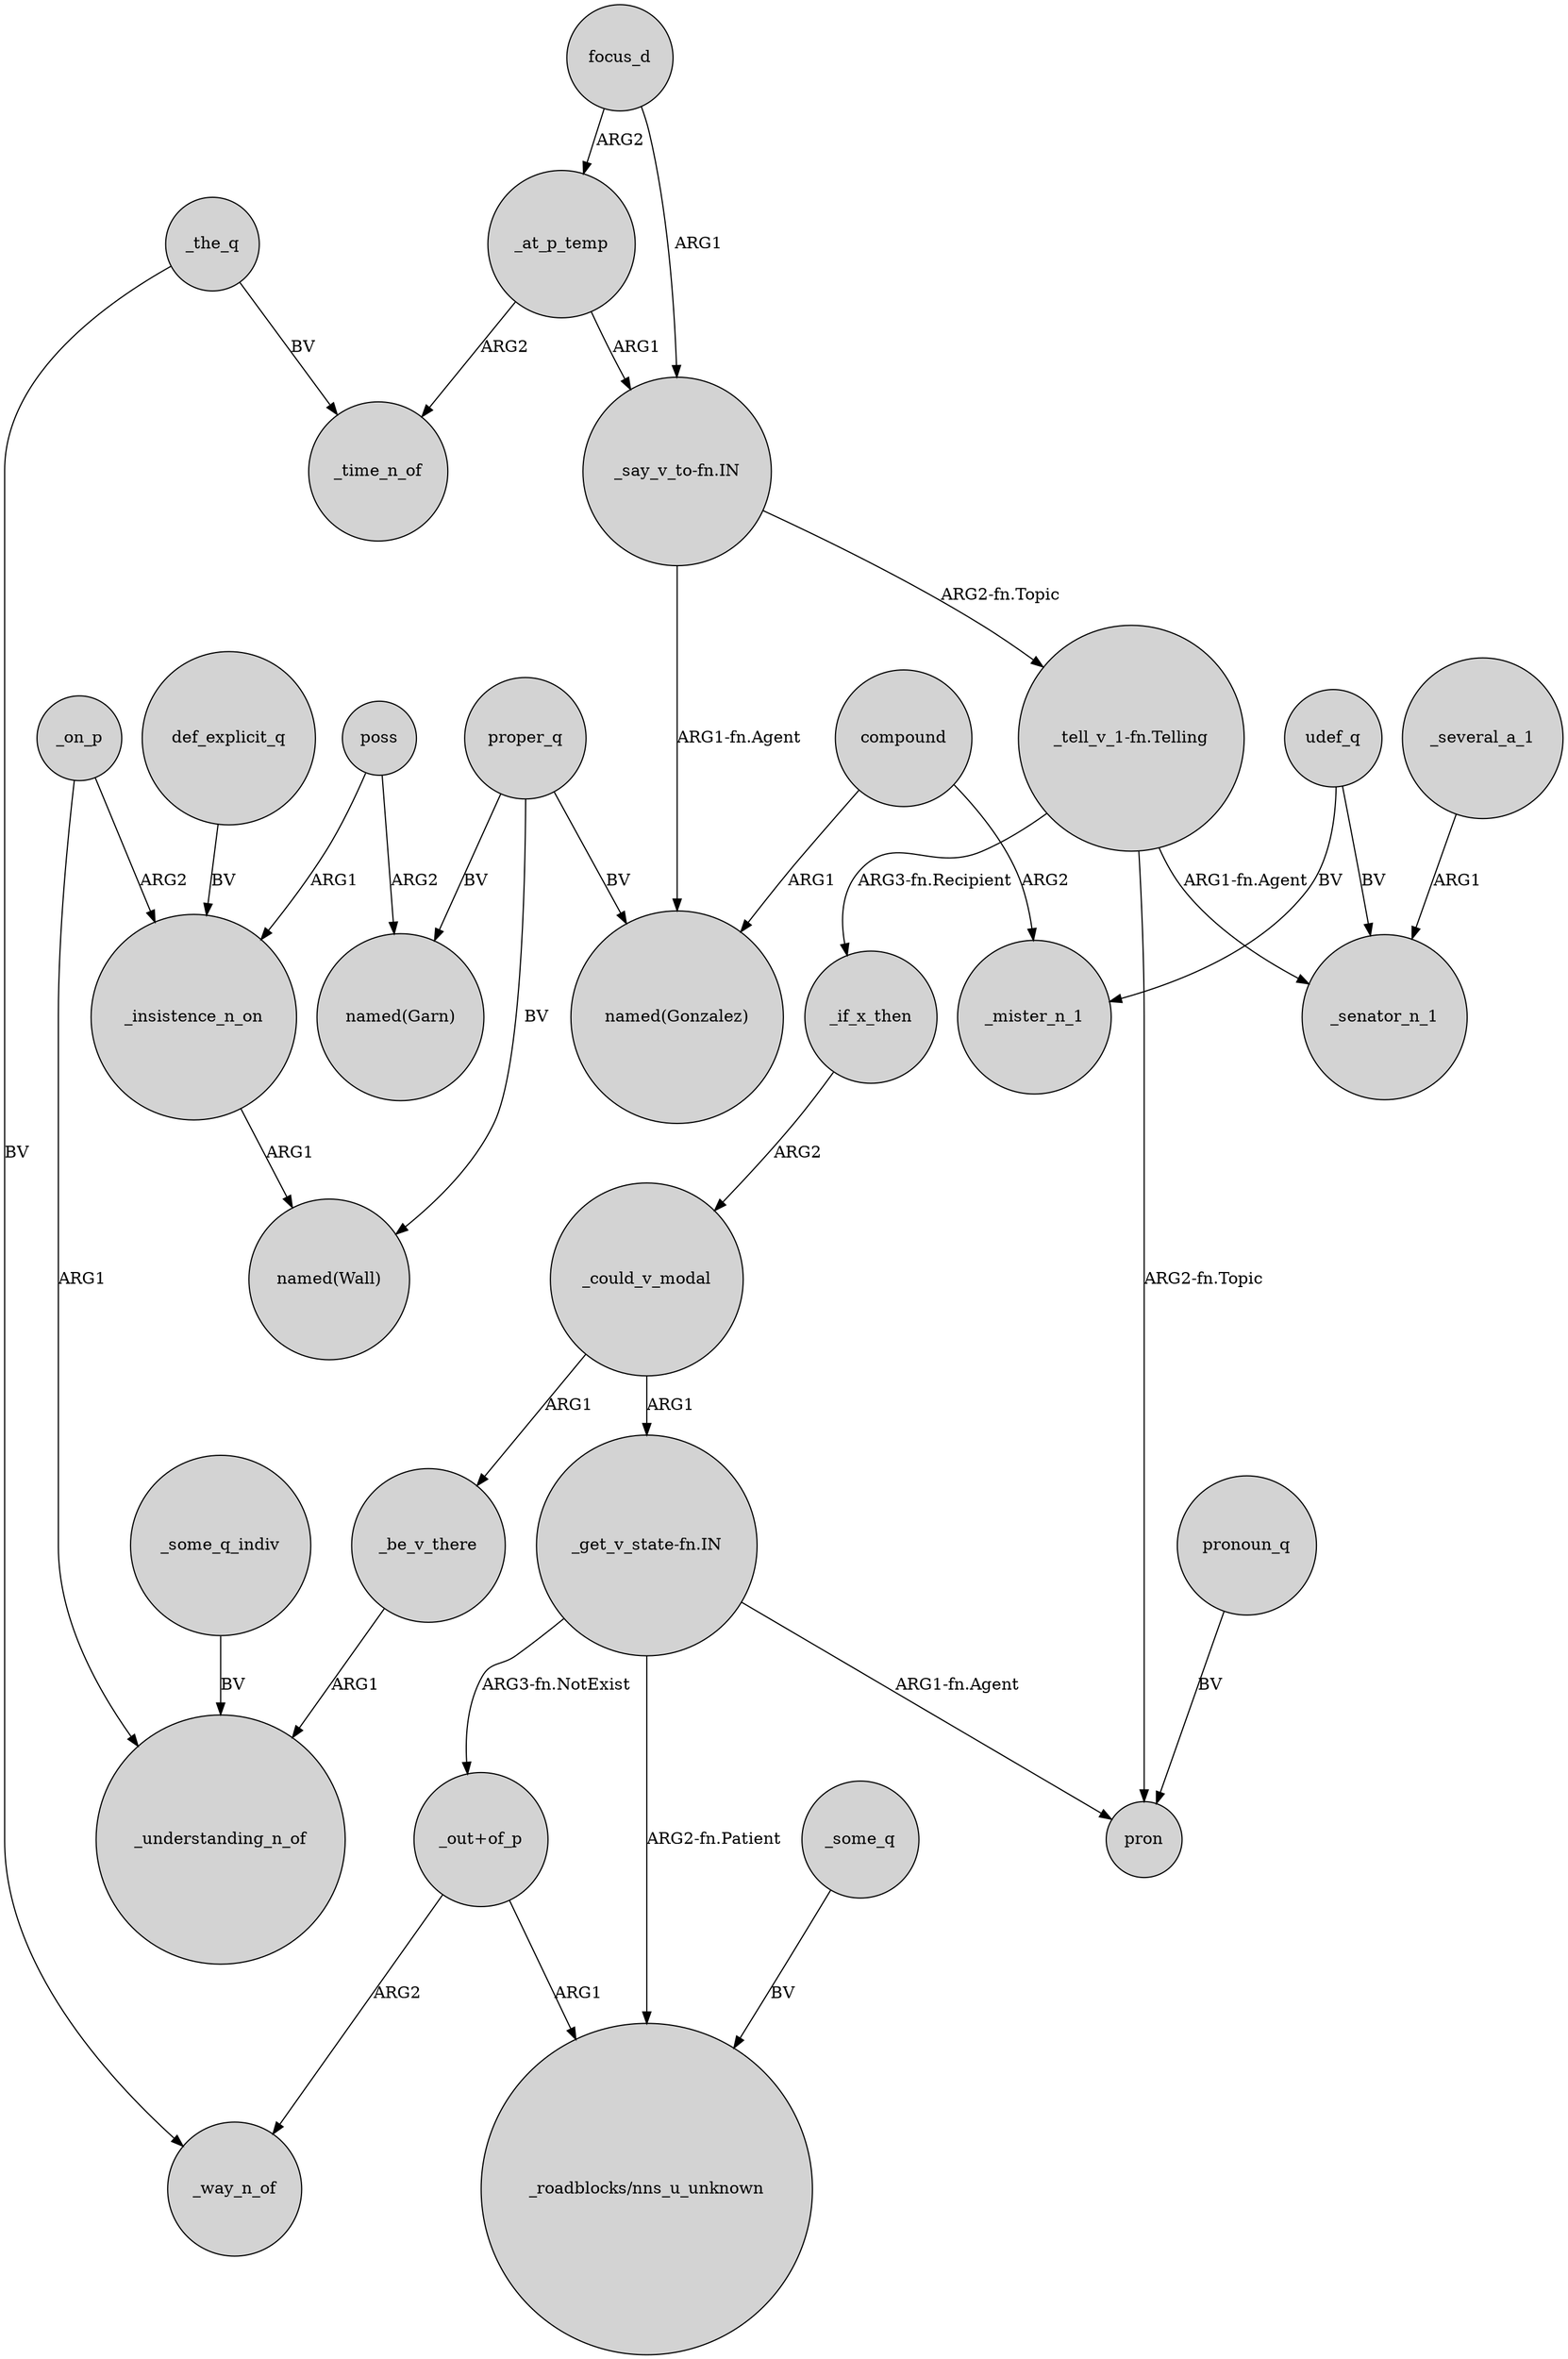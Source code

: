 digraph {
	node [shape=circle style=filled]
	focus_d -> _at_p_temp [label=ARG2]
	"_tell_v_1-fn.Telling" -> pron [label="ARG2-fn.Topic"]
	udef_q -> _senator_n_1 [label=BV]
	_at_p_temp -> "_say_v_to-fn.IN" [label=ARG1]
	poss -> _insistence_n_on [label=ARG1]
	proper_q -> "named(Wall)" [label=BV]
	"_out+of_p" -> "_roadblocks/nns_u_unknown" [label=ARG1]
	compound -> _mister_n_1 [label=ARG2]
	"_out+of_p" -> _way_n_of [label=ARG2]
	_if_x_then -> _could_v_modal [label=ARG2]
	_the_q -> _way_n_of [label=BV]
	udef_q -> _mister_n_1 [label=BV]
	proper_q -> "named(Gonzalez)" [label=BV]
	_at_p_temp -> _time_n_of [label=ARG2]
	_some_q_indiv -> _understanding_n_of [label=BV]
	_insistence_n_on -> "named(Wall)" [label=ARG1]
	"_tell_v_1-fn.Telling" -> _senator_n_1 [label="ARG1-fn.Agent"]
	proper_q -> "named(Garn)" [label=BV]
	_on_p -> _insistence_n_on [label=ARG2]
	"_get_v_state-fn.IN" -> "_roadblocks/nns_u_unknown" [label="ARG2-fn.Patient"]
	_could_v_modal -> _be_v_there [label=ARG1]
	pronoun_q -> pron [label=BV]
	_the_q -> _time_n_of [label=BV]
	_be_v_there -> _understanding_n_of [label=ARG1]
	compound -> "named(Gonzalez)" [label=ARG1]
	_could_v_modal -> "_get_v_state-fn.IN" [label=ARG1]
	"_get_v_state-fn.IN" -> "_out+of_p" [label="ARG3-fn.NotExist"]
	poss -> "named(Garn)" [label=ARG2]
	_on_p -> _understanding_n_of [label=ARG1]
	"_say_v_to-fn.IN" -> "named(Gonzalez)" [label="ARG1-fn.Agent"]
	_several_a_1 -> _senator_n_1 [label=ARG1]
	"_say_v_to-fn.IN" -> "_tell_v_1-fn.Telling" [label="ARG2-fn.Topic"]
	def_explicit_q -> _insistence_n_on [label=BV]
	"_tell_v_1-fn.Telling" -> _if_x_then [label="ARG3-fn.Recipient"]
	"_get_v_state-fn.IN" -> pron [label="ARG1-fn.Agent"]
	focus_d -> "_say_v_to-fn.IN" [label=ARG1]
	_some_q -> "_roadblocks/nns_u_unknown" [label=BV]
}
